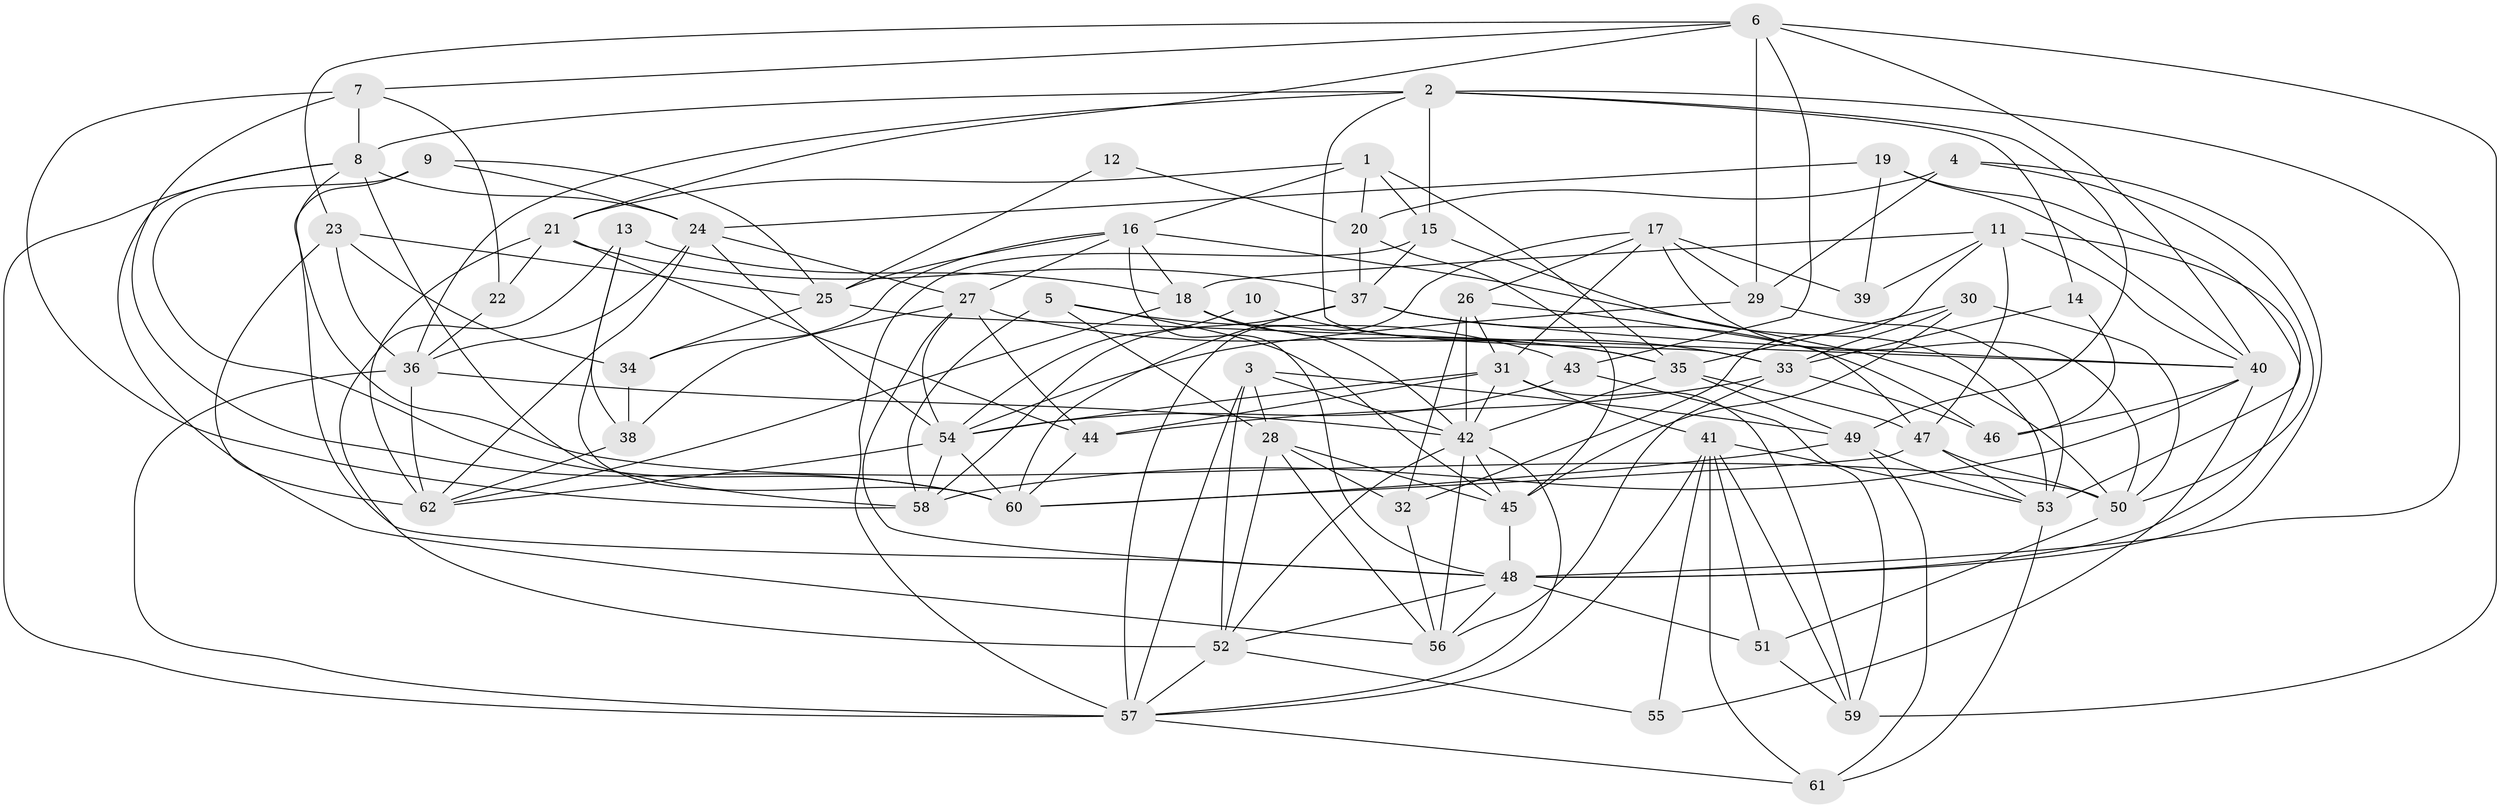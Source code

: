 // original degree distribution, {7: 0.04065040650406504, 3: 0.21138211382113822, 2: 0.14634146341463414, 5: 0.2032520325203252, 4: 0.3089430894308943, 6: 0.08943089430894309}
// Generated by graph-tools (version 1.1) at 2025/02/03/09/25 03:02:03]
// undirected, 62 vertices, 175 edges
graph export_dot {
graph [start="1"]
  node [color=gray90,style=filled];
  1;
  2;
  3;
  4;
  5;
  6;
  7;
  8;
  9;
  10;
  11;
  12;
  13;
  14;
  15;
  16;
  17;
  18;
  19;
  20;
  21;
  22;
  23;
  24;
  25;
  26;
  27;
  28;
  29;
  30;
  31;
  32;
  33;
  34;
  35;
  36;
  37;
  38;
  39;
  40;
  41;
  42;
  43;
  44;
  45;
  46;
  47;
  48;
  49;
  50;
  51;
  52;
  53;
  54;
  55;
  56;
  57;
  58;
  59;
  60;
  61;
  62;
  1 -- 15 [weight=2.0];
  1 -- 16 [weight=1.0];
  1 -- 20 [weight=1.0];
  1 -- 21 [weight=1.0];
  1 -- 35 [weight=1.0];
  2 -- 8 [weight=1.0];
  2 -- 14 [weight=1.0];
  2 -- 15 [weight=1.0];
  2 -- 33 [weight=1.0];
  2 -- 36 [weight=1.0];
  2 -- 48 [weight=1.0];
  2 -- 49 [weight=1.0];
  3 -- 28 [weight=1.0];
  3 -- 42 [weight=1.0];
  3 -- 49 [weight=1.0];
  3 -- 52 [weight=1.0];
  3 -- 57 [weight=1.0];
  4 -- 20 [weight=1.0];
  4 -- 29 [weight=1.0];
  4 -- 48 [weight=1.0];
  4 -- 50 [weight=1.0];
  5 -- 28 [weight=2.0];
  5 -- 43 [weight=1.0];
  5 -- 45 [weight=1.0];
  5 -- 58 [weight=1.0];
  6 -- 7 [weight=1.0];
  6 -- 21 [weight=1.0];
  6 -- 23 [weight=1.0];
  6 -- 29 [weight=1.0];
  6 -- 40 [weight=1.0];
  6 -- 43 [weight=1.0];
  6 -- 59 [weight=1.0];
  7 -- 8 [weight=1.0];
  7 -- 22 [weight=1.0];
  7 -- 58 [weight=1.0];
  7 -- 60 [weight=1.0];
  8 -- 24 [weight=1.0];
  8 -- 48 [weight=1.0];
  8 -- 56 [weight=1.0];
  8 -- 57 [weight=1.0];
  8 -- 58 [weight=1.0];
  9 -- 24 [weight=1.0];
  9 -- 25 [weight=1.0];
  9 -- 50 [weight=1.0];
  9 -- 60 [weight=1.0];
  10 -- 33 [weight=1.0];
  10 -- 54 [weight=2.0];
  11 -- 18 [weight=1.0];
  11 -- 32 [weight=1.0];
  11 -- 39 [weight=1.0];
  11 -- 40 [weight=1.0];
  11 -- 47 [weight=1.0];
  11 -- 48 [weight=1.0];
  12 -- 20 [weight=1.0];
  12 -- 25 [weight=1.0];
  13 -- 18 [weight=1.0];
  13 -- 38 [weight=1.0];
  13 -- 52 [weight=2.0];
  13 -- 60 [weight=1.0];
  14 -- 33 [weight=1.0];
  14 -- 46 [weight=1.0];
  15 -- 37 [weight=1.0];
  15 -- 53 [weight=1.0];
  15 -- 57 [weight=1.0];
  16 -- 18 [weight=1.0];
  16 -- 25 [weight=1.0];
  16 -- 27 [weight=1.0];
  16 -- 34 [weight=1.0];
  16 -- 48 [weight=1.0];
  16 -- 50 [weight=1.0];
  17 -- 26 [weight=1.0];
  17 -- 29 [weight=1.0];
  17 -- 31 [weight=1.0];
  17 -- 39 [weight=1.0];
  17 -- 50 [weight=1.0];
  17 -- 57 [weight=1.0];
  18 -- 35 [weight=1.0];
  18 -- 42 [weight=1.0];
  18 -- 62 [weight=1.0];
  19 -- 24 [weight=1.0];
  19 -- 39 [weight=1.0];
  19 -- 40 [weight=1.0];
  19 -- 53 [weight=1.0];
  20 -- 37 [weight=1.0];
  20 -- 45 [weight=1.0];
  21 -- 22 [weight=1.0];
  21 -- 37 [weight=1.0];
  21 -- 44 [weight=1.0];
  21 -- 62 [weight=1.0];
  22 -- 36 [weight=1.0];
  23 -- 25 [weight=1.0];
  23 -- 34 [weight=1.0];
  23 -- 36 [weight=1.0];
  23 -- 62 [weight=1.0];
  24 -- 27 [weight=1.0];
  24 -- 36 [weight=1.0];
  24 -- 54 [weight=1.0];
  24 -- 62 [weight=1.0];
  25 -- 34 [weight=1.0];
  25 -- 40 [weight=1.0];
  26 -- 31 [weight=1.0];
  26 -- 32 [weight=1.0];
  26 -- 42 [weight=2.0];
  26 -- 47 [weight=1.0];
  27 -- 35 [weight=1.0];
  27 -- 38 [weight=1.0];
  27 -- 44 [weight=1.0];
  27 -- 48 [weight=1.0];
  27 -- 54 [weight=1.0];
  28 -- 32 [weight=1.0];
  28 -- 45 [weight=1.0];
  28 -- 52 [weight=1.0];
  28 -- 56 [weight=1.0];
  29 -- 53 [weight=1.0];
  29 -- 54 [weight=1.0];
  30 -- 33 [weight=1.0];
  30 -- 35 [weight=1.0];
  30 -- 45 [weight=1.0];
  30 -- 50 [weight=1.0];
  31 -- 41 [weight=1.0];
  31 -- 42 [weight=1.0];
  31 -- 44 [weight=1.0];
  31 -- 54 [weight=1.0];
  31 -- 59 [weight=1.0];
  32 -- 56 [weight=1.0];
  33 -- 44 [weight=1.0];
  33 -- 46 [weight=1.0];
  33 -- 56 [weight=1.0];
  34 -- 38 [weight=1.0];
  35 -- 42 [weight=1.0];
  35 -- 47 [weight=1.0];
  35 -- 49 [weight=1.0];
  36 -- 42 [weight=1.0];
  36 -- 57 [weight=1.0];
  36 -- 62 [weight=1.0];
  37 -- 40 [weight=1.0];
  37 -- 46 [weight=1.0];
  37 -- 58 [weight=1.0];
  37 -- 60 [weight=1.0];
  38 -- 62 [weight=1.0];
  40 -- 46 [weight=1.0];
  40 -- 55 [weight=1.0];
  40 -- 58 [weight=1.0];
  41 -- 51 [weight=1.0];
  41 -- 53 [weight=1.0];
  41 -- 55 [weight=1.0];
  41 -- 57 [weight=1.0];
  41 -- 59 [weight=1.0];
  41 -- 61 [weight=1.0];
  42 -- 45 [weight=1.0];
  42 -- 52 [weight=1.0];
  42 -- 56 [weight=1.0];
  42 -- 57 [weight=1.0];
  43 -- 54 [weight=1.0];
  43 -- 59 [weight=1.0];
  44 -- 60 [weight=1.0];
  45 -- 48 [weight=1.0];
  47 -- 50 [weight=1.0];
  47 -- 53 [weight=1.0];
  47 -- 60 [weight=1.0];
  48 -- 51 [weight=1.0];
  48 -- 52 [weight=1.0];
  48 -- 56 [weight=1.0];
  49 -- 53 [weight=1.0];
  49 -- 60 [weight=1.0];
  49 -- 61 [weight=1.0];
  50 -- 51 [weight=1.0];
  51 -- 59 [weight=1.0];
  52 -- 55 [weight=1.0];
  52 -- 57 [weight=1.0];
  53 -- 61 [weight=1.0];
  54 -- 58 [weight=1.0];
  54 -- 60 [weight=1.0];
  54 -- 62 [weight=1.0];
  57 -- 61 [weight=1.0];
}
